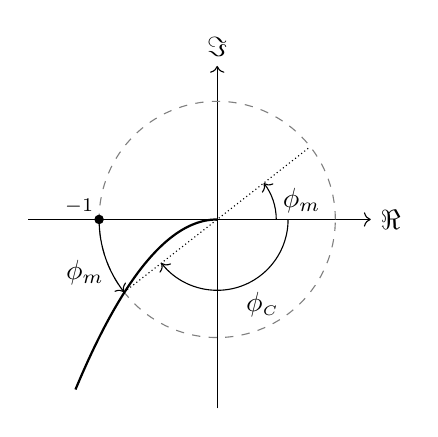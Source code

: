 ﻿\begin{tikzpicture} [scale=1.5]

% Punti sul grafico
% 	\draw[dashdotdotted, color=gray, thick] (0, 1) -- (3, 1);
% 	\filldraw (0, 1) circle (1pt)
% 		node[left] (Yi) {$\mu$};

% Assi
	\draw[->] (-1.6, 0) -- (1.3, 0) node[right] {$\Re$};
	\draw[->] (0, -1.6) -- (0, 1.3) node[above] {$\Im$};
% Circonferenza e punto critico
	\draw [dashed, color=gray] circle [radius=1cm];
	\filldraw (-1, 0) circle (1pt) node[above left=-2pt] (critic) {$\scriptstyle -1$};
% Funzione
	\draw[scale=1, domain=-1.2:0, smooth, variable=\x, thick] plot ({\x},{-\x*\x))});
% Archi
	\draw [->] (-1,0) arc [start angle=180,end angle=218,x radius=1,y radius=1]
		node [midway, below left=-4pt] {$\phi_m$};
	\draw [densely dotted] (218:1) -- (38:1);
	\draw [->] (0.5,0) arc [start angle=0,end angle=38,x radius=0.5,y radius=0.5]
		node [midway, right] {$\phi_m$};
	\draw [->] (0.6,0) arc [start angle=0,end angle=-142,x radius=0.6,y radius=0.6]
		node [midway, below right=-2pt] {$\phi_{{\scriptscriptstyle C}}$};
\end{tikzpicture}